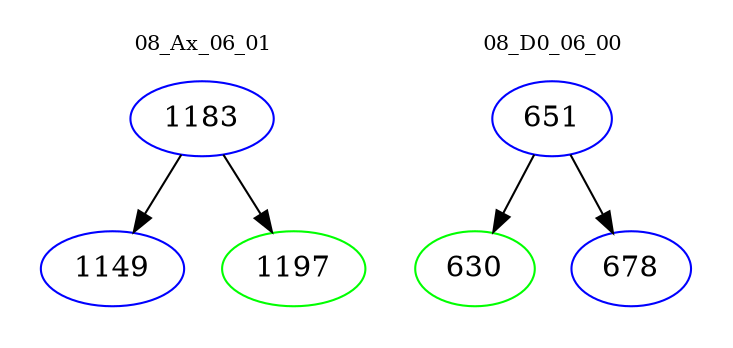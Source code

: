 digraph{
subgraph cluster_0 {
color = white
label = "08_Ax_06_01";
fontsize=10;
T0_1183 [label="1183", color="blue"]
T0_1183 -> T0_1149 [color="black"]
T0_1149 [label="1149", color="blue"]
T0_1183 -> T0_1197 [color="black"]
T0_1197 [label="1197", color="green"]
}
subgraph cluster_1 {
color = white
label = "08_D0_06_00";
fontsize=10;
T1_651 [label="651", color="blue"]
T1_651 -> T1_630 [color="black"]
T1_630 [label="630", color="green"]
T1_651 -> T1_678 [color="black"]
T1_678 [label="678", color="blue"]
}
}
